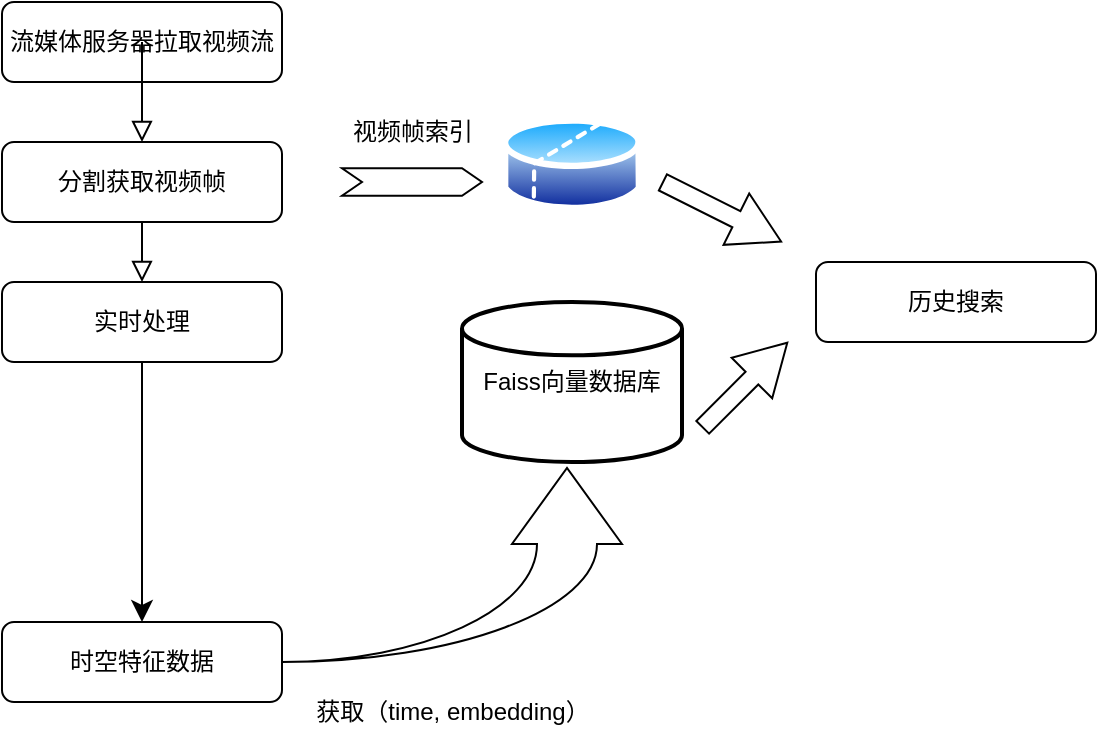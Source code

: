 <mxfile version="26.2.9">
  <diagram id="C5RBs43oDa-KdzZeNtuy" name="Page-1">
    <mxGraphModel dx="881" dy="668" grid="1" gridSize="10" guides="1" tooltips="1" connect="1" arrows="1" fold="1" page="1" pageScale="1" pageWidth="827" pageHeight="1169" math="0" shadow="0">
      <root>
        <mxCell id="WIyWlLk6GJQsqaUBKTNV-0" />
        <mxCell id="WIyWlLk6GJQsqaUBKTNV-1" parent="WIyWlLk6GJQsqaUBKTNV-0" />
        <mxCell id="WIyWlLk6GJQsqaUBKTNV-2" value="" style="rounded=0;html=1;jettySize=auto;orthogonalLoop=1;fontSize=11;endArrow=block;endFill=0;endSize=8;strokeWidth=1;shadow=0;labelBackgroundColor=none;edgeStyle=orthogonalEdgeStyle;" parent="WIyWlLk6GJQsqaUBKTNV-1" source="WIyWlLk6GJQsqaUBKTNV-3" edge="1">
          <mxGeometry relative="1" as="geometry">
            <mxPoint x="350" y="310" as="targetPoint" />
          </mxGeometry>
        </mxCell>
        <mxCell id="WIyWlLk6GJQsqaUBKTNV-3" value="分割获取视频帧" style="rounded=1;whiteSpace=wrap;html=1;fontSize=12;glass=0;strokeWidth=1;shadow=0;" parent="WIyWlLk6GJQsqaUBKTNV-1" vertex="1">
          <mxGeometry x="280" y="240" width="140" height="40" as="geometry" />
        </mxCell>
        <mxCell id="kIaTBRpRcvMNIJ83v7qT-1" value="流媒体服务器拉取视频流" style="rounded=1;whiteSpace=wrap;html=1;fontSize=12;glass=0;strokeWidth=1;shadow=0;" parent="WIyWlLk6GJQsqaUBKTNV-1" vertex="1">
          <mxGeometry x="280" y="170" width="140" height="40" as="geometry" />
        </mxCell>
        <mxCell id="kIaTBRpRcvMNIJ83v7qT-2" value="" style="rounded=0;html=1;jettySize=auto;orthogonalLoop=1;fontSize=11;endArrow=block;endFill=0;endSize=8;strokeWidth=1;shadow=0;labelBackgroundColor=none;edgeStyle=orthogonalEdgeStyle;exitX=0.5;exitY=1;exitDx=0;exitDy=0;entryX=0.5;entryY=0;entryDx=0;entryDy=0;" parent="WIyWlLk6GJQsqaUBKTNV-1" source="kIaTBRpRcvMNIJ83v7qT-1" target="WIyWlLk6GJQsqaUBKTNV-3" edge="1">
          <mxGeometry relative="1" as="geometry">
            <mxPoint x="360" y="270" as="sourcePoint" />
            <mxPoint x="360" y="320" as="targetPoint" />
            <Array as="points">
              <mxPoint x="350" y="190" />
              <mxPoint x="350" y="190" />
            </Array>
          </mxGeometry>
        </mxCell>
        <mxCell id="kIaTBRpRcvMNIJ83v7qT-16" value="Faiss向量数据库" style="strokeWidth=2;html=1;shape=mxgraph.flowchart.database;whiteSpace=wrap;" parent="WIyWlLk6GJQsqaUBKTNV-1" vertex="1">
          <mxGeometry x="510" y="320" width="110" height="80" as="geometry" />
        </mxCell>
        <mxCell id="kIaTBRpRcvMNIJ83v7qT-17" value="获取（time, embedding）" style="text;html=1;align=center;verticalAlign=middle;resizable=0;points=[];autosize=1;strokeColor=none;fillColor=none;" parent="WIyWlLk6GJQsqaUBKTNV-1" vertex="1">
          <mxGeometry x="425" y="510" width="160" height="30" as="geometry" />
        </mxCell>
        <mxCell id="kIaTBRpRcvMNIJ83v7qT-23" value="" style="html=1;shadow=0;dashed=0;align=center;verticalAlign=middle;shape=mxgraph.arrows2.jumpInArrow;dy=15;dx=38;arrowHead=55;direction=north;flipH=1;" parent="WIyWlLk6GJQsqaUBKTNV-1" vertex="1">
          <mxGeometry x="420" y="403" width="170" height="97" as="geometry" />
        </mxCell>
        <mxCell id="kIaTBRpRcvMNIJ83v7qT-25" value="" style="html=1;shadow=0;dashed=0;align=center;verticalAlign=middle;shape=mxgraph.arrows2.arrow;dy=0;dx=10;notch=10;" parent="WIyWlLk6GJQsqaUBKTNV-1" vertex="1">
          <mxGeometry x="450" y="253.13" width="70" height="13.75" as="geometry" />
        </mxCell>
        <mxCell id="kIaTBRpRcvMNIJ83v7qT-26" value="" style="image;aspect=fixed;perimeter=ellipsePerimeter;html=1;align=center;shadow=0;dashed=0;spacingTop=3;image=img/lib/active_directory/database_partition_2.svg;" parent="WIyWlLk6GJQsqaUBKTNV-1" vertex="1">
          <mxGeometry x="530" y="225.2" width="70" height="51.8" as="geometry" />
        </mxCell>
        <mxCell id="kIaTBRpRcvMNIJ83v7qT-29" value="视频帧索引" style="text;html=1;align=center;verticalAlign=middle;resizable=0;points=[];autosize=1;strokeColor=none;fillColor=none;" parent="WIyWlLk6GJQsqaUBKTNV-1" vertex="1">
          <mxGeometry x="445" y="220" width="80" height="30" as="geometry" />
        </mxCell>
        <mxCell id="cVRRQSjq1Lq3xxy_acxk-8" value="" style="edgeStyle=none;curved=1;rounded=0;orthogonalLoop=1;jettySize=auto;html=1;fontSize=12;startSize=8;endSize=8;" edge="1" parent="WIyWlLk6GJQsqaUBKTNV-1" source="cVRRQSjq1Lq3xxy_acxk-1" target="cVRRQSjq1Lq3xxy_acxk-6">
          <mxGeometry relative="1" as="geometry" />
        </mxCell>
        <mxCell id="cVRRQSjq1Lq3xxy_acxk-1" value="实时处理" style="rounded=1;whiteSpace=wrap;html=1;fontSize=12;glass=0;strokeWidth=1;shadow=0;" vertex="1" parent="WIyWlLk6GJQsqaUBKTNV-1">
          <mxGeometry x="280" y="310" width="140" height="40" as="geometry" />
        </mxCell>
        <mxCell id="cVRRQSjq1Lq3xxy_acxk-3" value="历史搜索" style="rounded=1;whiteSpace=wrap;html=1;fontSize=12;glass=0;strokeWidth=1;shadow=0;" vertex="1" parent="WIyWlLk6GJQsqaUBKTNV-1">
          <mxGeometry x="687" y="300" width="140" height="40" as="geometry" />
        </mxCell>
        <mxCell id="cVRRQSjq1Lq3xxy_acxk-6" value="时空特征数据" style="rounded=1;whiteSpace=wrap;html=1;fontSize=12;glass=0;strokeWidth=1;shadow=0;" vertex="1" parent="WIyWlLk6GJQsqaUBKTNV-1">
          <mxGeometry x="280" y="480" width="140" height="40" as="geometry" />
        </mxCell>
        <mxCell id="cVRRQSjq1Lq3xxy_acxk-9" value="" style="shape=flexArrow;endArrow=classic;html=1;rounded=0;fontSize=12;startSize=8;endSize=8;curved=1;width=9;endWidth=18.667;" edge="1" parent="WIyWlLk6GJQsqaUBKTNV-1">
          <mxGeometry width="50" height="50" relative="1" as="geometry">
            <mxPoint x="630" y="383" as="sourcePoint" />
            <mxPoint x="673" y="340" as="targetPoint" />
          </mxGeometry>
        </mxCell>
        <mxCell id="cVRRQSjq1Lq3xxy_acxk-11" value="" style="shape=flexArrow;endArrow=classic;html=1;rounded=0;fontSize=12;startSize=8;endSize=8;curved=1;width=9;endWidth=18.667;" edge="1" parent="WIyWlLk6GJQsqaUBKTNV-1">
          <mxGeometry width="50" height="50" relative="1" as="geometry">
            <mxPoint x="610" y="260" as="sourcePoint" />
            <mxPoint x="670" y="290" as="targetPoint" />
          </mxGeometry>
        </mxCell>
      </root>
    </mxGraphModel>
  </diagram>
</mxfile>
